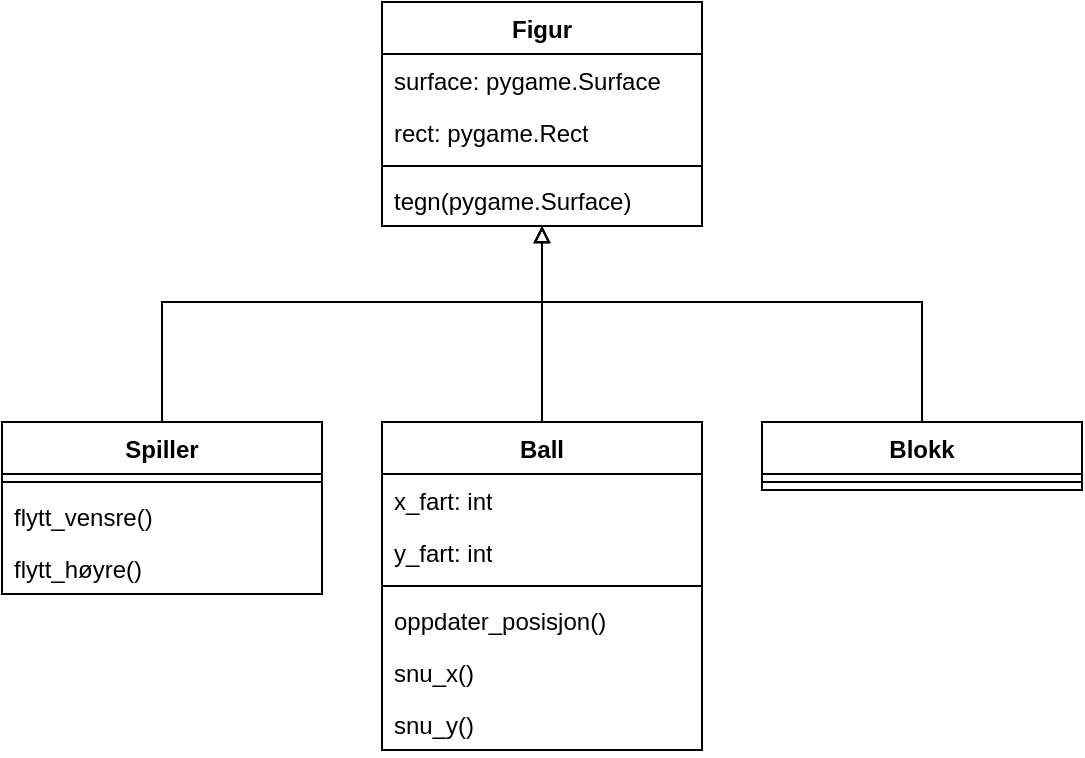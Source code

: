 <mxfile version="22.0.3" type="device">
  <diagram name="Page-1" id="UjuDE6HRIprKRc0z55e9">
    <mxGraphModel dx="954" dy="605" grid="1" gridSize="10" guides="1" tooltips="1" connect="1" arrows="1" fold="1" page="1" pageScale="1" pageWidth="827" pageHeight="1169" math="0" shadow="0">
      <root>
        <mxCell id="0" />
        <mxCell id="1" parent="0" />
        <mxCell id="LGmntsdZDblSAgCYhQP8-1" value="Figur" style="swimlane;fontStyle=1;align=center;verticalAlign=top;childLayout=stackLayout;horizontal=1;startSize=26;horizontalStack=0;resizeParent=1;resizeParentMax=0;resizeLast=0;collapsible=1;marginBottom=0;whiteSpace=wrap;html=1;" parent="1" vertex="1">
          <mxGeometry x="750" y="200" width="160" height="112" as="geometry" />
        </mxCell>
        <mxCell id="LGmntsdZDblSAgCYhQP8-2" value="surface: pygame.Surface" style="text;strokeColor=none;fillColor=none;align=left;verticalAlign=top;spacingLeft=4;spacingRight=4;overflow=hidden;rotatable=0;points=[[0,0.5],[1,0.5]];portConstraint=eastwest;whiteSpace=wrap;html=1;" parent="LGmntsdZDblSAgCYhQP8-1" vertex="1">
          <mxGeometry y="26" width="160" height="26" as="geometry" />
        </mxCell>
        <mxCell id="LGmntsdZDblSAgCYhQP8-5" value="rect: pygame.Rect" style="text;strokeColor=none;fillColor=none;align=left;verticalAlign=top;spacingLeft=4;spacingRight=4;overflow=hidden;rotatable=0;points=[[0,0.5],[1,0.5]];portConstraint=eastwest;whiteSpace=wrap;html=1;" parent="LGmntsdZDblSAgCYhQP8-1" vertex="1">
          <mxGeometry y="52" width="160" height="26" as="geometry" />
        </mxCell>
        <mxCell id="LGmntsdZDblSAgCYhQP8-3" value="" style="line;strokeWidth=1;fillColor=none;align=left;verticalAlign=middle;spacingTop=-1;spacingLeft=3;spacingRight=3;rotatable=0;labelPosition=right;points=[];portConstraint=eastwest;strokeColor=inherit;" parent="LGmntsdZDblSAgCYhQP8-1" vertex="1">
          <mxGeometry y="78" width="160" height="8" as="geometry" />
        </mxCell>
        <mxCell id="LGmntsdZDblSAgCYhQP8-4" value="tegn(pygame.Surface)" style="text;strokeColor=none;fillColor=none;align=left;verticalAlign=top;spacingLeft=4;spacingRight=4;overflow=hidden;rotatable=0;points=[[0,0.5],[1,0.5]];portConstraint=eastwest;whiteSpace=wrap;html=1;" parent="LGmntsdZDblSAgCYhQP8-1" vertex="1">
          <mxGeometry y="86" width="160" height="26" as="geometry" />
        </mxCell>
        <mxCell id="LGmntsdZDblSAgCYhQP8-6" value="Spiller" style="swimlane;fontStyle=1;align=center;verticalAlign=top;childLayout=stackLayout;horizontal=1;startSize=26;horizontalStack=0;resizeParent=1;resizeParentMax=0;resizeLast=0;collapsible=1;marginBottom=0;whiteSpace=wrap;html=1;" parent="1" vertex="1">
          <mxGeometry x="560" y="410" width="160" height="86" as="geometry" />
        </mxCell>
        <mxCell id="LGmntsdZDblSAgCYhQP8-8" value="" style="line;strokeWidth=1;fillColor=none;align=left;verticalAlign=middle;spacingTop=-1;spacingLeft=3;spacingRight=3;rotatable=0;labelPosition=right;points=[];portConstraint=eastwest;strokeColor=inherit;" parent="LGmntsdZDblSAgCYhQP8-6" vertex="1">
          <mxGeometry y="26" width="160" height="8" as="geometry" />
        </mxCell>
        <mxCell id="LGmntsdZDblSAgCYhQP8-9" value="flytt_vensre()" style="text;strokeColor=none;fillColor=none;align=left;verticalAlign=top;spacingLeft=4;spacingRight=4;overflow=hidden;rotatable=0;points=[[0,0.5],[1,0.5]];portConstraint=eastwest;whiteSpace=wrap;html=1;" parent="LGmntsdZDblSAgCYhQP8-6" vertex="1">
          <mxGeometry y="34" width="160" height="26" as="geometry" />
        </mxCell>
        <mxCell id="LGmntsdZDblSAgCYhQP8-11" value="flytt_høyre()" style="text;strokeColor=none;fillColor=none;align=left;verticalAlign=top;spacingLeft=4;spacingRight=4;overflow=hidden;rotatable=0;points=[[0,0.5],[1,0.5]];portConstraint=eastwest;whiteSpace=wrap;html=1;" parent="LGmntsdZDblSAgCYhQP8-6" vertex="1">
          <mxGeometry y="60" width="160" height="26" as="geometry" />
        </mxCell>
        <mxCell id="LGmntsdZDblSAgCYhQP8-12" value="Ball" style="swimlane;fontStyle=1;align=center;verticalAlign=top;childLayout=stackLayout;horizontal=1;startSize=26;horizontalStack=0;resizeParent=1;resizeParentMax=0;resizeLast=0;collapsible=1;marginBottom=0;whiteSpace=wrap;html=1;" parent="1" vertex="1">
          <mxGeometry x="750" y="410" width="160" height="164" as="geometry" />
        </mxCell>
        <mxCell id="LGmntsdZDblSAgCYhQP8-13" value="x_fart: int" style="text;strokeColor=none;fillColor=none;align=left;verticalAlign=top;spacingLeft=4;spacingRight=4;overflow=hidden;rotatable=0;points=[[0,0.5],[1,0.5]];portConstraint=eastwest;whiteSpace=wrap;html=1;" parent="LGmntsdZDblSAgCYhQP8-12" vertex="1">
          <mxGeometry y="26" width="160" height="26" as="geometry" />
        </mxCell>
        <mxCell id="LGmntsdZDblSAgCYhQP8-17" value="y_fart: int" style="text;strokeColor=none;fillColor=none;align=left;verticalAlign=top;spacingLeft=4;spacingRight=4;overflow=hidden;rotatable=0;points=[[0,0.5],[1,0.5]];portConstraint=eastwest;whiteSpace=wrap;html=1;" parent="LGmntsdZDblSAgCYhQP8-12" vertex="1">
          <mxGeometry y="52" width="160" height="26" as="geometry" />
        </mxCell>
        <mxCell id="LGmntsdZDblSAgCYhQP8-14" value="" style="line;strokeWidth=1;fillColor=none;align=left;verticalAlign=middle;spacingTop=-1;spacingLeft=3;spacingRight=3;rotatable=0;labelPosition=right;points=[];portConstraint=eastwest;strokeColor=inherit;" parent="LGmntsdZDblSAgCYhQP8-12" vertex="1">
          <mxGeometry y="78" width="160" height="8" as="geometry" />
        </mxCell>
        <mxCell id="LGmntsdZDblSAgCYhQP8-15" value="oppdater_posisjon()" style="text;strokeColor=none;fillColor=none;align=left;verticalAlign=top;spacingLeft=4;spacingRight=4;overflow=hidden;rotatable=0;points=[[0,0.5],[1,0.5]];portConstraint=eastwest;whiteSpace=wrap;html=1;" parent="LGmntsdZDblSAgCYhQP8-12" vertex="1">
          <mxGeometry y="86" width="160" height="26" as="geometry" />
        </mxCell>
        <mxCell id="LGmntsdZDblSAgCYhQP8-16" value="snu_x()" style="text;strokeColor=none;fillColor=none;align=left;verticalAlign=top;spacingLeft=4;spacingRight=4;overflow=hidden;rotatable=0;points=[[0,0.5],[1,0.5]];portConstraint=eastwest;whiteSpace=wrap;html=1;" parent="LGmntsdZDblSAgCYhQP8-12" vertex="1">
          <mxGeometry y="112" width="160" height="26" as="geometry" />
        </mxCell>
        <mxCell id="LGmntsdZDblSAgCYhQP8-18" value="snu_y()" style="text;strokeColor=none;fillColor=none;align=left;verticalAlign=top;spacingLeft=4;spacingRight=4;overflow=hidden;rotatable=0;points=[[0,0.5],[1,0.5]];portConstraint=eastwest;whiteSpace=wrap;html=1;" parent="LGmntsdZDblSAgCYhQP8-12" vertex="1">
          <mxGeometry y="138" width="160" height="26" as="geometry" />
        </mxCell>
        <mxCell id="LGmntsdZDblSAgCYhQP8-19" value="Blokk" style="swimlane;fontStyle=1;align=center;verticalAlign=top;childLayout=stackLayout;horizontal=1;startSize=26;horizontalStack=0;resizeParent=1;resizeParentMax=0;resizeLast=0;collapsible=1;marginBottom=0;whiteSpace=wrap;html=1;" parent="1" vertex="1">
          <mxGeometry x="940" y="410" width="160" height="34" as="geometry" />
        </mxCell>
        <mxCell id="LGmntsdZDblSAgCYhQP8-21" value="" style="line;strokeWidth=1;fillColor=none;align=left;verticalAlign=middle;spacingTop=-1;spacingLeft=3;spacingRight=3;rotatable=0;labelPosition=right;points=[];portConstraint=eastwest;strokeColor=inherit;" parent="LGmntsdZDblSAgCYhQP8-19" vertex="1">
          <mxGeometry y="26" width="160" height="8" as="geometry" />
        </mxCell>
        <mxCell id="LGmntsdZDblSAgCYhQP8-23" value="" style="endArrow=block;html=1;rounded=0;exitX=0.5;exitY=0;exitDx=0;exitDy=0;entryX=0.5;entryY=1;entryDx=0;entryDy=0;entryPerimeter=0;endFill=0;" parent="1" source="LGmntsdZDblSAgCYhQP8-6" target="LGmntsdZDblSAgCYhQP8-4" edge="1">
          <mxGeometry width="50" height="50" relative="1" as="geometry">
            <mxPoint x="620" y="670" as="sourcePoint" />
            <mxPoint x="670" y="620" as="targetPoint" />
            <Array as="points">
              <mxPoint x="640" y="350" />
              <mxPoint x="830" y="350" />
            </Array>
          </mxGeometry>
        </mxCell>
        <mxCell id="LGmntsdZDblSAgCYhQP8-24" value="" style="endArrow=block;html=1;rounded=0;exitX=0.5;exitY=0;exitDx=0;exitDy=0;entryX=0.5;entryY=1;entryDx=0;entryDy=0;entryPerimeter=0;endFill=0;" parent="1" source="LGmntsdZDblSAgCYhQP8-12" target="LGmntsdZDblSAgCYhQP8-4" edge="1">
          <mxGeometry width="50" height="50" relative="1" as="geometry">
            <mxPoint x="620" y="670" as="sourcePoint" />
            <mxPoint x="670" y="620" as="targetPoint" />
            <Array as="points">
              <mxPoint x="830" y="350" />
            </Array>
          </mxGeometry>
        </mxCell>
        <mxCell id="LGmntsdZDblSAgCYhQP8-25" value="" style="endArrow=block;html=1;rounded=0;entryX=0.5;entryY=1;entryDx=0;entryDy=0;entryPerimeter=0;exitX=0.5;exitY=0;exitDx=0;exitDy=0;endFill=0;" parent="1" source="LGmntsdZDblSAgCYhQP8-19" target="LGmntsdZDblSAgCYhQP8-4" edge="1">
          <mxGeometry width="50" height="50" relative="1" as="geometry">
            <mxPoint x="950" y="350" as="sourcePoint" />
            <mxPoint x="1000" y="300" as="targetPoint" />
            <Array as="points">
              <mxPoint x="1020" y="350" />
              <mxPoint x="830" y="350" />
            </Array>
          </mxGeometry>
        </mxCell>
      </root>
    </mxGraphModel>
  </diagram>
</mxfile>
